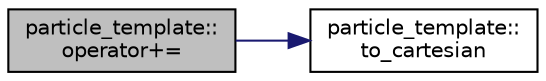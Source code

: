 digraph "particle_template::operator+="
{
 // INTERACTIVE_SVG=YES
 // LATEX_PDF_SIZE
  edge [fontname="Helvetica",fontsize="10",labelfontname="Helvetica",labelfontsize="10"];
  node [fontname="Helvetica",fontsize="10",shape=record];
  rankdir="LR";
  Node1 [label="particle_template::\loperator+=",height=0.2,width=0.4,color="black", fillcolor="grey75", style="filled", fontcolor="black",tooltip=" "];
  Node1 -> Node2 [color="midnightblue",fontsize="10",style="solid",fontname="Helvetica"];
  Node2 [label="particle_template::\lto_cartesian",height=0.2,width=0.4,color="black", fillcolor="white", style="filled",URL="$classparticle__template.html#a9d76454c51212c82aaa61b6328bb6545",tooltip=" "];
}
